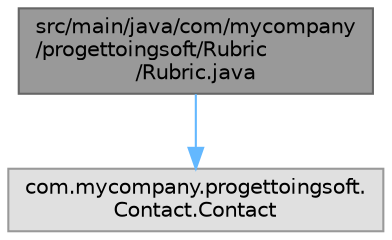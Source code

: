 digraph "src/main/java/com/mycompany/progettoingsoft/Rubric/Rubric.java"
{
 // LATEX_PDF_SIZE
  bgcolor="transparent";
  edge [fontname=Helvetica,fontsize=10,labelfontname=Helvetica,labelfontsize=10];
  node [fontname=Helvetica,fontsize=10,shape=box,height=0.2,width=0.4];
  Node1 [id="Node000001",label="src/main/java/com/mycompany\l/progettoingsoft/Rubric\l/Rubric.java",height=0.2,width=0.4,color="gray40", fillcolor="grey60", style="filled", fontcolor="black",tooltip="Questa classe si occupa di gestire un insieme di Contatti."];
  Node1 -> Node2 [id="edge1_Node000001_Node000002",color="steelblue1",style="solid",tooltip=" "];
  Node2 [id="Node000002",label="com.mycompany.progettoingsoft.\lContact.Contact",height=0.2,width=0.4,color="grey60", fillcolor="#E0E0E0", style="filled",tooltip=" "];
}
